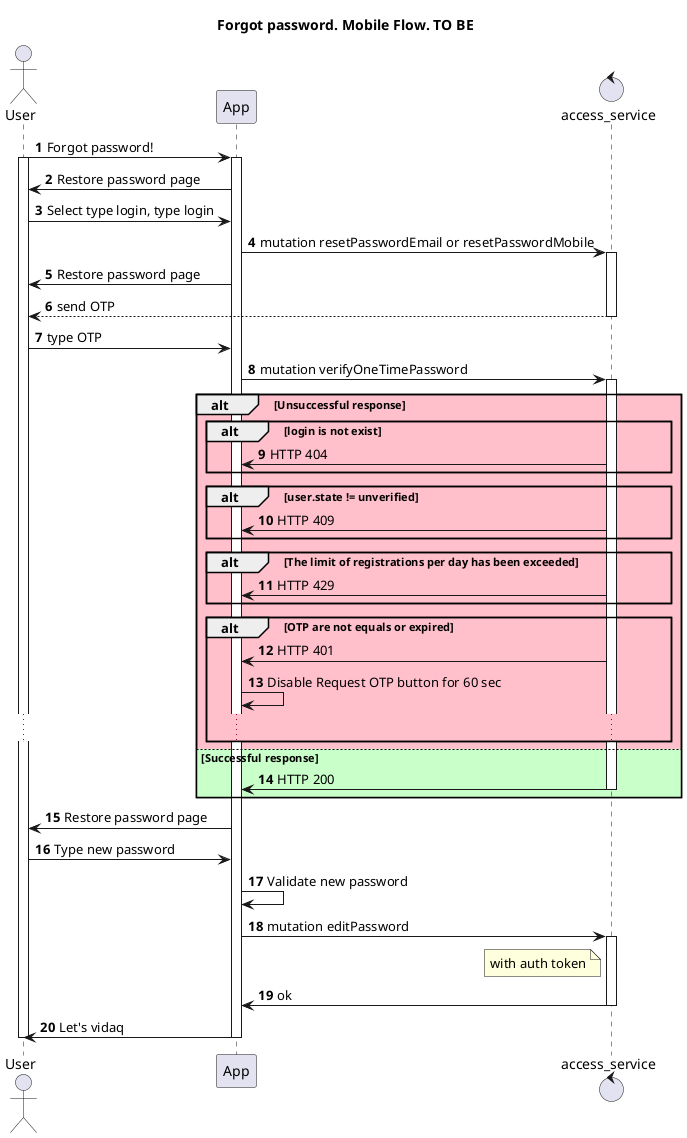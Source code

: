 @startuml
actor User as U
participant App as GUI
control access_service as AC

title "Forgot password. Mobile Flow. TO BE"
autonumber
U -> GUI: Forgot password!
activate U
activate GUI

GUI -> U: Restore password page

U -> GUI: Select type login, type login
GUI -> AC: mutation resetPasswordEmail or resetPasswordMobile
activate AC
GUI -> U: Restore password page

AC --> U: send OTP
deactivate AC

U -> GUI: type OTP
GUI -> AC: mutation verifyOneTimePassword
activate AC

alt #Pink Unsuccessful response
alt #Pink login is not exist
AC -> GUI: HTTP 404
end

alt #Pink user.state != unverified
AC -> GUI: HTTP 409
end

alt #Pink The limit of registrations per day has been exceeded
AC -> GUI: HTTP 429
end

alt #Pink OTP are not equals or expired
AC -> GUI: HTTP 401
GUI -> GUI: Disable Request OTP button for 60 sec
...
end


else #Technology Successful response
AC -> GUI: HTTP 200
deactivate AC
end


GUI -> U: Restore password page
U -> GUI: Type new password
GUI -> GUI: Validate new password

GUI -> AC: mutation editPassword
note left AC
with auth token
end note
activate AC
AC -> GUI: ok
deactivate AC

GUI -> U: Let's vidaq
deactivate GUI
deactivate U
@enduml